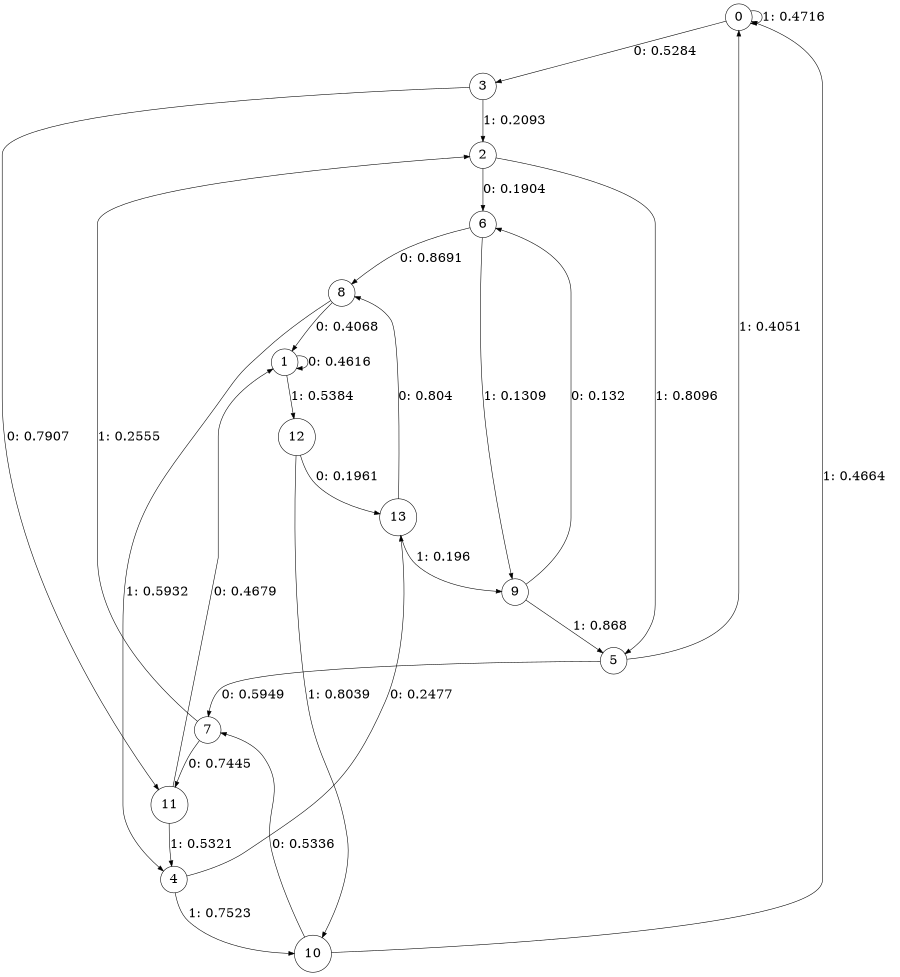 digraph "ch6randomL4" {
size = "6,8.5";
ratio = "fill";
node [shape = circle];
node [fontsize = 24];
edge [fontsize = 24];
0 -> 3 [label = "0: 0.5284   "];
0 -> 0 [label = "1: 0.4716   "];
1 -> 1 [label = "0: 0.4616   "];
1 -> 12 [label = "1: 0.5384   "];
2 -> 6 [label = "0: 0.1904   "];
2 -> 5 [label = "1: 0.8096   "];
3 -> 11 [label = "0: 0.7907   "];
3 -> 2 [label = "1: 0.2093   "];
4 -> 13 [label = "0: 0.2477   "];
4 -> 10 [label = "1: 0.7523   "];
5 -> 7 [label = "0: 0.5949   "];
5 -> 0 [label = "1: 0.4051   "];
6 -> 8 [label = "0: 0.8691   "];
6 -> 9 [label = "1: 0.1309   "];
7 -> 11 [label = "0: 0.7445   "];
7 -> 2 [label = "1: 0.2555   "];
8 -> 1 [label = "0: 0.4068   "];
8 -> 4 [label = "1: 0.5932   "];
9 -> 6 [label = "0: 0.132    "];
9 -> 5 [label = "1: 0.868    "];
10 -> 7 [label = "0: 0.5336   "];
10 -> 0 [label = "1: 0.4664   "];
11 -> 1 [label = "0: 0.4679   "];
11 -> 4 [label = "1: 0.5321   "];
12 -> 13 [label = "0: 0.1961   "];
12 -> 10 [label = "1: 0.8039   "];
13 -> 8 [label = "0: 0.804    "];
13 -> 9 [label = "1: 0.196    "];
}